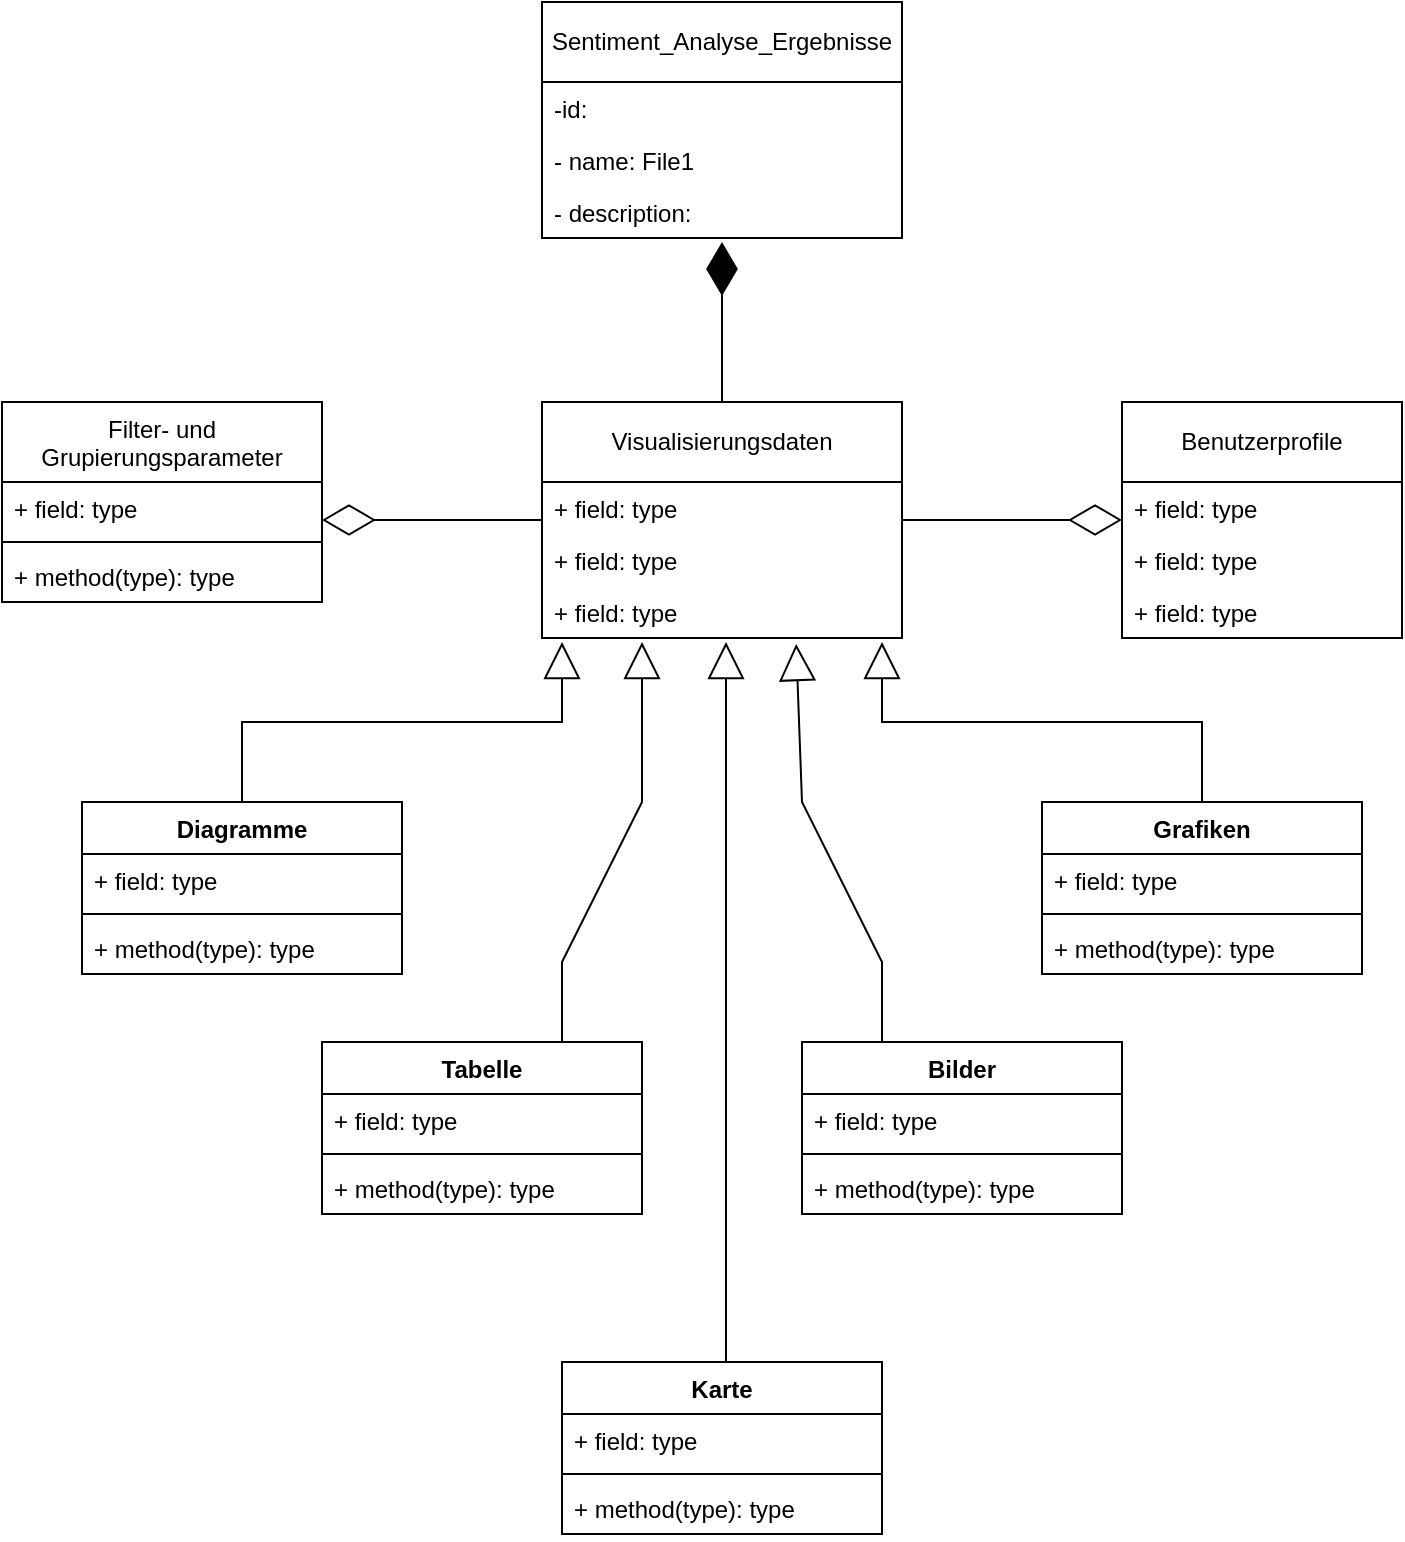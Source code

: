 <mxfile version="21.1.8" type="github">
  <diagram name="Seite-1" id="fkBMkMsBqlkUu3SuU__2">
    <mxGraphModel dx="1400" dy="977" grid="1" gridSize="10" guides="1" tooltips="1" connect="1" arrows="1" fold="1" page="1" pageScale="1" pageWidth="827" pageHeight="1169" math="0" shadow="0">
      <root>
        <mxCell id="0" />
        <mxCell id="1" parent="0" />
        <mxCell id="SupC45gJBvhf9QSgrLpP-19" value="Visualisierungsdaten" style="swimlane;fontStyle=0;childLayout=stackLayout;horizontal=1;startSize=40;fillColor=none;horizontalStack=0;resizeParent=1;resizeParentMax=0;resizeLast=0;collapsible=1;marginBottom=0;whiteSpace=wrap;html=1;" parent="1" vertex="1">
          <mxGeometry x="310" y="240" width="180" height="118" as="geometry" />
        </mxCell>
        <mxCell id="SupC45gJBvhf9QSgrLpP-20" value="+ field: type" style="text;strokeColor=none;fillColor=none;align=left;verticalAlign=top;spacingLeft=4;spacingRight=4;overflow=hidden;rotatable=0;points=[[0,0.5],[1,0.5]];portConstraint=eastwest;whiteSpace=wrap;html=1;" parent="SupC45gJBvhf9QSgrLpP-19" vertex="1">
          <mxGeometry y="40" width="180" height="26" as="geometry" />
        </mxCell>
        <mxCell id="SupC45gJBvhf9QSgrLpP-21" value="+ field: type" style="text;strokeColor=none;fillColor=none;align=left;verticalAlign=top;spacingLeft=4;spacingRight=4;overflow=hidden;rotatable=0;points=[[0,0.5],[1,0.5]];portConstraint=eastwest;whiteSpace=wrap;html=1;" parent="SupC45gJBvhf9QSgrLpP-19" vertex="1">
          <mxGeometry y="66" width="180" height="26" as="geometry" />
        </mxCell>
        <mxCell id="SupC45gJBvhf9QSgrLpP-22" value="+ field: type" style="text;strokeColor=none;fillColor=none;align=left;verticalAlign=top;spacingLeft=4;spacingRight=4;overflow=hidden;rotatable=0;points=[[0,0.5],[1,0.5]];portConstraint=eastwest;whiteSpace=wrap;html=1;" parent="SupC45gJBvhf9QSgrLpP-19" vertex="1">
          <mxGeometry y="92" width="180" height="26" as="geometry" />
        </mxCell>
        <mxCell id="SupC45gJBvhf9QSgrLpP-23" value="Sentiment_Analyse_Ergebnisse" style="swimlane;fontStyle=0;childLayout=stackLayout;horizontal=1;startSize=40;fillColor=none;horizontalStack=0;resizeParent=1;resizeParentMax=0;resizeLast=0;collapsible=1;marginBottom=0;whiteSpace=wrap;html=1;" parent="1" vertex="1">
          <mxGeometry x="310" y="40" width="180" height="118" as="geometry" />
        </mxCell>
        <mxCell id="SupC45gJBvhf9QSgrLpP-24" value="-id:" style="text;strokeColor=none;fillColor=none;align=left;verticalAlign=top;spacingLeft=4;spacingRight=4;overflow=hidden;rotatable=0;points=[[0,0.5],[1,0.5]];portConstraint=eastwest;whiteSpace=wrap;html=1;" parent="SupC45gJBvhf9QSgrLpP-23" vertex="1">
          <mxGeometry y="40" width="180" height="26" as="geometry" />
        </mxCell>
        <mxCell id="SupC45gJBvhf9QSgrLpP-25" value="- name: File1" style="text;strokeColor=none;fillColor=none;align=left;verticalAlign=top;spacingLeft=4;spacingRight=4;overflow=hidden;rotatable=0;points=[[0,0.5],[1,0.5]];portConstraint=eastwest;whiteSpace=wrap;html=1;" parent="SupC45gJBvhf9QSgrLpP-23" vertex="1">
          <mxGeometry y="66" width="180" height="26" as="geometry" />
        </mxCell>
        <mxCell id="SupC45gJBvhf9QSgrLpP-26" value="- description:&amp;nbsp;" style="text;strokeColor=none;fillColor=none;align=left;verticalAlign=top;spacingLeft=4;spacingRight=4;overflow=hidden;rotatable=0;points=[[0,0.5],[1,0.5]];portConstraint=eastwest;whiteSpace=wrap;html=1;" parent="SupC45gJBvhf9QSgrLpP-23" vertex="1">
          <mxGeometry y="92" width="180" height="26" as="geometry" />
        </mxCell>
        <mxCell id="SupC45gJBvhf9QSgrLpP-30" value="Benutzerprofile" style="swimlane;fontStyle=0;childLayout=stackLayout;horizontal=1;startSize=40;fillColor=none;horizontalStack=0;resizeParent=1;resizeParentMax=0;resizeLast=0;collapsible=1;marginBottom=0;whiteSpace=wrap;html=1;" parent="1" vertex="1">
          <mxGeometry x="600" y="240" width="140" height="118" as="geometry" />
        </mxCell>
        <mxCell id="SupC45gJBvhf9QSgrLpP-31" value="+ field: type" style="text;strokeColor=none;fillColor=none;align=left;verticalAlign=top;spacingLeft=4;spacingRight=4;overflow=hidden;rotatable=0;points=[[0,0.5],[1,0.5]];portConstraint=eastwest;whiteSpace=wrap;html=1;" parent="SupC45gJBvhf9QSgrLpP-30" vertex="1">
          <mxGeometry y="40" width="140" height="26" as="geometry" />
        </mxCell>
        <mxCell id="SupC45gJBvhf9QSgrLpP-32" value="+ field: type" style="text;strokeColor=none;fillColor=none;align=left;verticalAlign=top;spacingLeft=4;spacingRight=4;overflow=hidden;rotatable=0;points=[[0,0.5],[1,0.5]];portConstraint=eastwest;whiteSpace=wrap;html=1;" parent="SupC45gJBvhf9QSgrLpP-30" vertex="1">
          <mxGeometry y="66" width="140" height="26" as="geometry" />
        </mxCell>
        <mxCell id="SupC45gJBvhf9QSgrLpP-33" value="+ field: type" style="text;strokeColor=none;fillColor=none;align=left;verticalAlign=top;spacingLeft=4;spacingRight=4;overflow=hidden;rotatable=0;points=[[0,0.5],[1,0.5]];portConstraint=eastwest;whiteSpace=wrap;html=1;" parent="SupC45gJBvhf9QSgrLpP-30" vertex="1">
          <mxGeometry y="92" width="140" height="26" as="geometry" />
        </mxCell>
        <mxCell id="Q2ijxCmNiwAMz82MIu3B-1" value="" style="endArrow=diamondThin;endFill=1;endSize=24;html=1;rounded=0;" edge="1" parent="1">
          <mxGeometry width="160" relative="1" as="geometry">
            <mxPoint x="400" y="240" as="sourcePoint" />
            <mxPoint x="400" y="160" as="targetPoint" />
          </mxGeometry>
        </mxCell>
        <mxCell id="Q2ijxCmNiwAMz82MIu3B-2" value="" style="endArrow=diamondThin;endFill=0;endSize=24;html=1;rounded=0;" edge="1" parent="1">
          <mxGeometry width="160" relative="1" as="geometry">
            <mxPoint x="490" y="299" as="sourcePoint" />
            <mxPoint x="600" y="299" as="targetPoint" />
          </mxGeometry>
        </mxCell>
        <mxCell id="Q2ijxCmNiwAMz82MIu3B-3" value="&lt;span style=&quot;font-weight: normal;&quot;&gt;Filter- und Grupierungsparameter&lt;/span&gt;" style="swimlane;fontStyle=1;align=center;verticalAlign=top;childLayout=stackLayout;horizontal=1;startSize=40;horizontalStack=0;resizeParent=1;resizeParentMax=0;resizeLast=0;collapsible=1;marginBottom=0;whiteSpace=wrap;html=1;" vertex="1" parent="1">
          <mxGeometry x="40" y="240" width="160" height="100" as="geometry" />
        </mxCell>
        <mxCell id="Q2ijxCmNiwAMz82MIu3B-4" value="+ field: type" style="text;strokeColor=none;fillColor=none;align=left;verticalAlign=top;spacingLeft=4;spacingRight=4;overflow=hidden;rotatable=0;points=[[0,0.5],[1,0.5]];portConstraint=eastwest;whiteSpace=wrap;html=1;" vertex="1" parent="Q2ijxCmNiwAMz82MIu3B-3">
          <mxGeometry y="40" width="160" height="26" as="geometry" />
        </mxCell>
        <mxCell id="Q2ijxCmNiwAMz82MIu3B-5" value="" style="line;strokeWidth=1;fillColor=none;align=left;verticalAlign=middle;spacingTop=-1;spacingLeft=3;spacingRight=3;rotatable=0;labelPosition=right;points=[];portConstraint=eastwest;strokeColor=inherit;" vertex="1" parent="Q2ijxCmNiwAMz82MIu3B-3">
          <mxGeometry y="66" width="160" height="8" as="geometry" />
        </mxCell>
        <mxCell id="Q2ijxCmNiwAMz82MIu3B-6" value="+ method(type): type" style="text;strokeColor=none;fillColor=none;align=left;verticalAlign=top;spacingLeft=4;spacingRight=4;overflow=hidden;rotatable=0;points=[[0,0.5],[1,0.5]];portConstraint=eastwest;whiteSpace=wrap;html=1;" vertex="1" parent="Q2ijxCmNiwAMz82MIu3B-3">
          <mxGeometry y="74" width="160" height="26" as="geometry" />
        </mxCell>
        <mxCell id="Q2ijxCmNiwAMz82MIu3B-8" value="Diagramme" style="swimlane;fontStyle=1;align=center;verticalAlign=top;childLayout=stackLayout;horizontal=1;startSize=26;horizontalStack=0;resizeParent=1;resizeParentMax=0;resizeLast=0;collapsible=1;marginBottom=0;whiteSpace=wrap;html=1;" vertex="1" parent="1">
          <mxGeometry x="80" y="440" width="160" height="86" as="geometry" />
        </mxCell>
        <mxCell id="Q2ijxCmNiwAMz82MIu3B-9" value="+ field: type" style="text;strokeColor=none;fillColor=none;align=left;verticalAlign=top;spacingLeft=4;spacingRight=4;overflow=hidden;rotatable=0;points=[[0,0.5],[1,0.5]];portConstraint=eastwest;whiteSpace=wrap;html=1;" vertex="1" parent="Q2ijxCmNiwAMz82MIu3B-8">
          <mxGeometry y="26" width="160" height="26" as="geometry" />
        </mxCell>
        <mxCell id="Q2ijxCmNiwAMz82MIu3B-10" value="" style="line;strokeWidth=1;fillColor=none;align=left;verticalAlign=middle;spacingTop=-1;spacingLeft=3;spacingRight=3;rotatable=0;labelPosition=right;points=[];portConstraint=eastwest;strokeColor=inherit;" vertex="1" parent="Q2ijxCmNiwAMz82MIu3B-8">
          <mxGeometry y="52" width="160" height="8" as="geometry" />
        </mxCell>
        <mxCell id="Q2ijxCmNiwAMz82MIu3B-11" value="+ method(type): type" style="text;strokeColor=none;fillColor=none;align=left;verticalAlign=top;spacingLeft=4;spacingRight=4;overflow=hidden;rotatable=0;points=[[0,0.5],[1,0.5]];portConstraint=eastwest;whiteSpace=wrap;html=1;" vertex="1" parent="Q2ijxCmNiwAMz82MIu3B-8">
          <mxGeometry y="60" width="160" height="26" as="geometry" />
        </mxCell>
        <mxCell id="Q2ijxCmNiwAMz82MIu3B-13" value="Tabelle" style="swimlane;fontStyle=1;align=center;verticalAlign=top;childLayout=stackLayout;horizontal=1;startSize=26;horizontalStack=0;resizeParent=1;resizeParentMax=0;resizeLast=0;collapsible=1;marginBottom=0;whiteSpace=wrap;html=1;" vertex="1" parent="1">
          <mxGeometry x="200" y="560" width="160" height="86" as="geometry" />
        </mxCell>
        <mxCell id="Q2ijxCmNiwAMz82MIu3B-14" value="+ field: type" style="text;strokeColor=none;fillColor=none;align=left;verticalAlign=top;spacingLeft=4;spacingRight=4;overflow=hidden;rotatable=0;points=[[0,0.5],[1,0.5]];portConstraint=eastwest;whiteSpace=wrap;html=1;" vertex="1" parent="Q2ijxCmNiwAMz82MIu3B-13">
          <mxGeometry y="26" width="160" height="26" as="geometry" />
        </mxCell>
        <mxCell id="Q2ijxCmNiwAMz82MIu3B-15" value="" style="line;strokeWidth=1;fillColor=none;align=left;verticalAlign=middle;spacingTop=-1;spacingLeft=3;spacingRight=3;rotatable=0;labelPosition=right;points=[];portConstraint=eastwest;strokeColor=inherit;" vertex="1" parent="Q2ijxCmNiwAMz82MIu3B-13">
          <mxGeometry y="52" width="160" height="8" as="geometry" />
        </mxCell>
        <mxCell id="Q2ijxCmNiwAMz82MIu3B-16" value="+ method(type): type" style="text;strokeColor=none;fillColor=none;align=left;verticalAlign=top;spacingLeft=4;spacingRight=4;overflow=hidden;rotatable=0;points=[[0,0.5],[1,0.5]];portConstraint=eastwest;whiteSpace=wrap;html=1;" vertex="1" parent="Q2ijxCmNiwAMz82MIu3B-13">
          <mxGeometry y="60" width="160" height="26" as="geometry" />
        </mxCell>
        <mxCell id="Q2ijxCmNiwAMz82MIu3B-19" value="" style="endArrow=diamondThin;endFill=0;endSize=24;html=1;rounded=0;exitX=0;exitY=0.5;exitDx=0;exitDy=0;" edge="1" parent="1" source="SupC45gJBvhf9QSgrLpP-19">
          <mxGeometry width="160" relative="1" as="geometry">
            <mxPoint x="320" y="298.5" as="sourcePoint" />
            <mxPoint x="200" y="299" as="targetPoint" />
          </mxGeometry>
        </mxCell>
        <mxCell id="Q2ijxCmNiwAMz82MIu3B-20" value="" style="endArrow=block;endSize=16;endFill=0;html=1;rounded=0;exitX=0.5;exitY=0;exitDx=0;exitDy=0;" edge="1" parent="1" source="Q2ijxCmNiwAMz82MIu3B-8">
          <mxGeometry x="-0.812" y="30" width="160" relative="1" as="geometry">
            <mxPoint x="90" y="400" as="sourcePoint" />
            <mxPoint x="320" y="360" as="targetPoint" />
            <Array as="points">
              <mxPoint x="160" y="400" />
              <mxPoint x="320" y="400" />
            </Array>
            <mxPoint as="offset" />
          </mxGeometry>
        </mxCell>
        <mxCell id="Q2ijxCmNiwAMz82MIu3B-21" value="" style="endArrow=block;endSize=16;endFill=0;html=1;rounded=0;exitX=0.75;exitY=0;exitDx=0;exitDy=0;" edge="1" parent="1" source="Q2ijxCmNiwAMz82MIu3B-13">
          <mxGeometry x="-0.812" y="30" width="160" relative="1" as="geometry">
            <mxPoint x="130" y="450" as="sourcePoint" />
            <mxPoint x="360" y="360" as="targetPoint" />
            <Array as="points">
              <mxPoint x="320" y="520" />
              <mxPoint x="360" y="440" />
            </Array>
            <mxPoint as="offset" />
          </mxGeometry>
        </mxCell>
        <mxCell id="Q2ijxCmNiwAMz82MIu3B-22" value="Bilder" style="swimlane;fontStyle=1;align=center;verticalAlign=top;childLayout=stackLayout;horizontal=1;startSize=26;horizontalStack=0;resizeParent=1;resizeParentMax=0;resizeLast=0;collapsible=1;marginBottom=0;whiteSpace=wrap;html=1;" vertex="1" parent="1">
          <mxGeometry x="440" y="560" width="160" height="86" as="geometry" />
        </mxCell>
        <mxCell id="Q2ijxCmNiwAMz82MIu3B-23" value="+ field: type" style="text;strokeColor=none;fillColor=none;align=left;verticalAlign=top;spacingLeft=4;spacingRight=4;overflow=hidden;rotatable=0;points=[[0,0.5],[1,0.5]];portConstraint=eastwest;whiteSpace=wrap;html=1;" vertex="1" parent="Q2ijxCmNiwAMz82MIu3B-22">
          <mxGeometry y="26" width="160" height="26" as="geometry" />
        </mxCell>
        <mxCell id="Q2ijxCmNiwAMz82MIu3B-24" value="" style="line;strokeWidth=1;fillColor=none;align=left;verticalAlign=middle;spacingTop=-1;spacingLeft=3;spacingRight=3;rotatable=0;labelPosition=right;points=[];portConstraint=eastwest;strokeColor=inherit;" vertex="1" parent="Q2ijxCmNiwAMz82MIu3B-22">
          <mxGeometry y="52" width="160" height="8" as="geometry" />
        </mxCell>
        <mxCell id="Q2ijxCmNiwAMz82MIu3B-25" value="+ method(type): type" style="text;strokeColor=none;fillColor=none;align=left;verticalAlign=top;spacingLeft=4;spacingRight=4;overflow=hidden;rotatable=0;points=[[0,0.5],[1,0.5]];portConstraint=eastwest;whiteSpace=wrap;html=1;" vertex="1" parent="Q2ijxCmNiwAMz82MIu3B-22">
          <mxGeometry y="60" width="160" height="26" as="geometry" />
        </mxCell>
        <mxCell id="Q2ijxCmNiwAMz82MIu3B-26" value="" style="endArrow=block;endSize=16;endFill=0;html=1;rounded=0;entryX=0.706;entryY=1.115;entryDx=0;entryDy=0;entryPerimeter=0;exitX=0.25;exitY=0;exitDx=0;exitDy=0;" edge="1" parent="1" source="Q2ijxCmNiwAMz82MIu3B-22" target="SupC45gJBvhf9QSgrLpP-22">
          <mxGeometry x="-0.812" y="30" width="160" relative="1" as="geometry">
            <mxPoint x="440" y="560" as="sourcePoint" />
            <mxPoint x="410" y="370" as="targetPoint" />
            <Array as="points">
              <mxPoint x="480" y="520" />
              <mxPoint x="440" y="440" />
            </Array>
            <mxPoint as="offset" />
          </mxGeometry>
        </mxCell>
        <mxCell id="Q2ijxCmNiwAMz82MIu3B-27" value="Grafiken" style="swimlane;fontStyle=1;align=center;verticalAlign=top;childLayout=stackLayout;horizontal=1;startSize=26;horizontalStack=0;resizeParent=1;resizeParentMax=0;resizeLast=0;collapsible=1;marginBottom=0;whiteSpace=wrap;html=1;" vertex="1" parent="1">
          <mxGeometry x="560" y="440" width="160" height="86" as="geometry" />
        </mxCell>
        <mxCell id="Q2ijxCmNiwAMz82MIu3B-28" value="+ field: type" style="text;strokeColor=none;fillColor=none;align=left;verticalAlign=top;spacingLeft=4;spacingRight=4;overflow=hidden;rotatable=0;points=[[0,0.5],[1,0.5]];portConstraint=eastwest;whiteSpace=wrap;html=1;" vertex="1" parent="Q2ijxCmNiwAMz82MIu3B-27">
          <mxGeometry y="26" width="160" height="26" as="geometry" />
        </mxCell>
        <mxCell id="Q2ijxCmNiwAMz82MIu3B-29" value="" style="line;strokeWidth=1;fillColor=none;align=left;verticalAlign=middle;spacingTop=-1;spacingLeft=3;spacingRight=3;rotatable=0;labelPosition=right;points=[];portConstraint=eastwest;strokeColor=inherit;" vertex="1" parent="Q2ijxCmNiwAMz82MIu3B-27">
          <mxGeometry y="52" width="160" height="8" as="geometry" />
        </mxCell>
        <mxCell id="Q2ijxCmNiwAMz82MIu3B-30" value="+ method(type): type" style="text;strokeColor=none;fillColor=none;align=left;verticalAlign=top;spacingLeft=4;spacingRight=4;overflow=hidden;rotatable=0;points=[[0,0.5],[1,0.5]];portConstraint=eastwest;whiteSpace=wrap;html=1;" vertex="1" parent="Q2ijxCmNiwAMz82MIu3B-27">
          <mxGeometry y="60" width="160" height="26" as="geometry" />
        </mxCell>
        <mxCell id="Q2ijxCmNiwAMz82MIu3B-31" value="" style="endArrow=block;endSize=16;endFill=0;html=1;rounded=0;exitX=0.5;exitY=0;exitDx=0;exitDy=0;" edge="1" parent="1" source="Q2ijxCmNiwAMz82MIu3B-27">
          <mxGeometry x="-0.812" y="30" width="160" relative="1" as="geometry">
            <mxPoint x="450" y="570" as="sourcePoint" />
            <mxPoint x="480" y="360" as="targetPoint" />
            <Array as="points">
              <mxPoint x="640" y="400" />
              <mxPoint x="480" y="400" />
            </Array>
            <mxPoint as="offset" />
          </mxGeometry>
        </mxCell>
        <mxCell id="Q2ijxCmNiwAMz82MIu3B-32" value="" style="endArrow=block;endSize=16;endFill=0;html=1;rounded=0;" edge="1" parent="1">
          <mxGeometry x="-0.812" y="30" width="160" relative="1" as="geometry">
            <mxPoint x="402" y="720" as="sourcePoint" />
            <mxPoint x="402" y="360" as="targetPoint" />
            <Array as="points">
              <mxPoint x="402" y="460" />
            </Array>
            <mxPoint as="offset" />
          </mxGeometry>
        </mxCell>
        <mxCell id="Q2ijxCmNiwAMz82MIu3B-33" value="Karte" style="swimlane;fontStyle=1;align=center;verticalAlign=top;childLayout=stackLayout;horizontal=1;startSize=26;horizontalStack=0;resizeParent=1;resizeParentMax=0;resizeLast=0;collapsible=1;marginBottom=0;whiteSpace=wrap;html=1;" vertex="1" parent="1">
          <mxGeometry x="320" y="720" width="160" height="86" as="geometry" />
        </mxCell>
        <mxCell id="Q2ijxCmNiwAMz82MIu3B-34" value="+ field: type" style="text;strokeColor=none;fillColor=none;align=left;verticalAlign=top;spacingLeft=4;spacingRight=4;overflow=hidden;rotatable=0;points=[[0,0.5],[1,0.5]];portConstraint=eastwest;whiteSpace=wrap;html=1;" vertex="1" parent="Q2ijxCmNiwAMz82MIu3B-33">
          <mxGeometry y="26" width="160" height="26" as="geometry" />
        </mxCell>
        <mxCell id="Q2ijxCmNiwAMz82MIu3B-35" value="" style="line;strokeWidth=1;fillColor=none;align=left;verticalAlign=middle;spacingTop=-1;spacingLeft=3;spacingRight=3;rotatable=0;labelPosition=right;points=[];portConstraint=eastwest;strokeColor=inherit;" vertex="1" parent="Q2ijxCmNiwAMz82MIu3B-33">
          <mxGeometry y="52" width="160" height="8" as="geometry" />
        </mxCell>
        <mxCell id="Q2ijxCmNiwAMz82MIu3B-36" value="+ method(type): type" style="text;strokeColor=none;fillColor=none;align=left;verticalAlign=top;spacingLeft=4;spacingRight=4;overflow=hidden;rotatable=0;points=[[0,0.5],[1,0.5]];portConstraint=eastwest;whiteSpace=wrap;html=1;" vertex="1" parent="Q2ijxCmNiwAMz82MIu3B-33">
          <mxGeometry y="60" width="160" height="26" as="geometry" />
        </mxCell>
      </root>
    </mxGraphModel>
  </diagram>
</mxfile>
